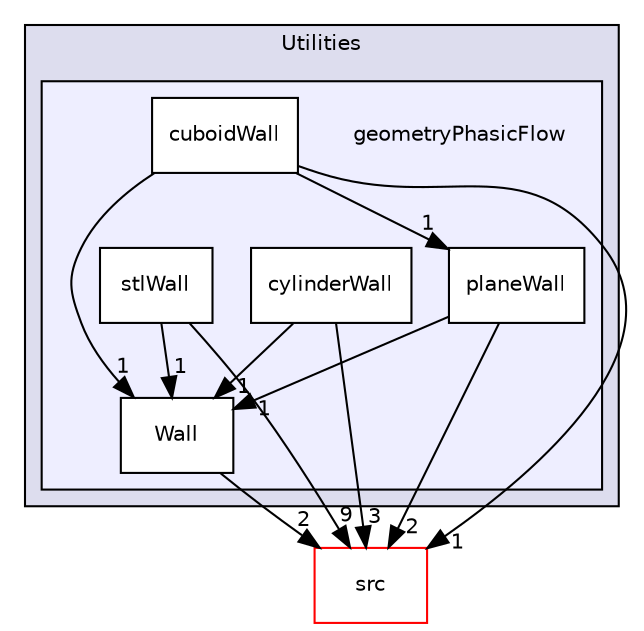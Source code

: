 digraph "utilities/Utilities/geometryPhasicFlow" {
  compound=true
  node [ fontsize="10", fontname="Helvetica"];
  edge [ labelfontsize="10", labelfontname="Helvetica"];
  subgraph clusterdir_a6e08d71479fa323a1b05a998d2f3920 {
    graph [ bgcolor="#ddddee", pencolor="black", label="Utilities" fontname="Helvetica", fontsize="10", URL="dir_a6e08d71479fa323a1b05a998d2f3920.html"]
  subgraph clusterdir_2c779084d9cebc7fcbe1a2bfbd9e9cb9 {
    graph [ bgcolor="#eeeeff", pencolor="black", label="" URL="dir_2c779084d9cebc7fcbe1a2bfbd9e9cb9.html"];
    dir_2c779084d9cebc7fcbe1a2bfbd9e9cb9 [shape=plaintext label="geometryPhasicFlow"];
    dir_5507da651a0a9316386ae22f48cd96a1 [shape=box label="cuboidWall" color="black" fillcolor="white" style="filled" URL="dir_5507da651a0a9316386ae22f48cd96a1.html"];
    dir_de061e1fd824513df689b240366a21dd [shape=box label="cylinderWall" color="black" fillcolor="white" style="filled" URL="dir_de061e1fd824513df689b240366a21dd.html"];
    dir_70dec844158c1ebcf23020169f223c1c [shape=box label="planeWall" color="black" fillcolor="white" style="filled" URL="dir_70dec844158c1ebcf23020169f223c1c.html"];
    dir_bc829b308423b3d6847e5c62541ff253 [shape=box label="stlWall" color="black" fillcolor="white" style="filled" URL="dir_bc829b308423b3d6847e5c62541ff253.html"];
    dir_492ea9b56e8165cfb51e930a4ceda9f8 [shape=box label="Wall" color="black" fillcolor="white" style="filled" URL="dir_492ea9b56e8165cfb51e930a4ceda9f8.html"];
  }
  }
  dir_68267d1309a1af8e8297ef4c3efbcdba [shape=box label="src" fillcolor="white" style="filled" color="red" URL="dir_68267d1309a1af8e8297ef4c3efbcdba.html"];
  dir_de061e1fd824513df689b240366a21dd->dir_68267d1309a1af8e8297ef4c3efbcdba [headlabel="3", labeldistance=1.5 headhref="dir_000195_000007.html"];
  dir_de061e1fd824513df689b240366a21dd->dir_492ea9b56e8165cfb51e930a4ceda9f8 [headlabel="1", labeldistance=1.5 headhref="dir_000195_000198.html"];
  dir_5507da651a0a9316386ae22f48cd96a1->dir_68267d1309a1af8e8297ef4c3efbcdba [headlabel="1", labeldistance=1.5 headhref="dir_000194_000007.html"];
  dir_5507da651a0a9316386ae22f48cd96a1->dir_70dec844158c1ebcf23020169f223c1c [headlabel="1", labeldistance=1.5 headhref="dir_000194_000196.html"];
  dir_5507da651a0a9316386ae22f48cd96a1->dir_492ea9b56e8165cfb51e930a4ceda9f8 [headlabel="1", labeldistance=1.5 headhref="dir_000194_000198.html"];
  dir_bc829b308423b3d6847e5c62541ff253->dir_68267d1309a1af8e8297ef4c3efbcdba [headlabel="9", labeldistance=1.5 headhref="dir_000197_000007.html"];
  dir_bc829b308423b3d6847e5c62541ff253->dir_492ea9b56e8165cfb51e930a4ceda9f8 [headlabel="1", labeldistance=1.5 headhref="dir_000197_000198.html"];
  dir_70dec844158c1ebcf23020169f223c1c->dir_68267d1309a1af8e8297ef4c3efbcdba [headlabel="2", labeldistance=1.5 headhref="dir_000196_000007.html"];
  dir_70dec844158c1ebcf23020169f223c1c->dir_492ea9b56e8165cfb51e930a4ceda9f8 [headlabel="1", labeldistance=1.5 headhref="dir_000196_000198.html"];
  dir_492ea9b56e8165cfb51e930a4ceda9f8->dir_68267d1309a1af8e8297ef4c3efbcdba [headlabel="2", labeldistance=1.5 headhref="dir_000198_000007.html"];
}

